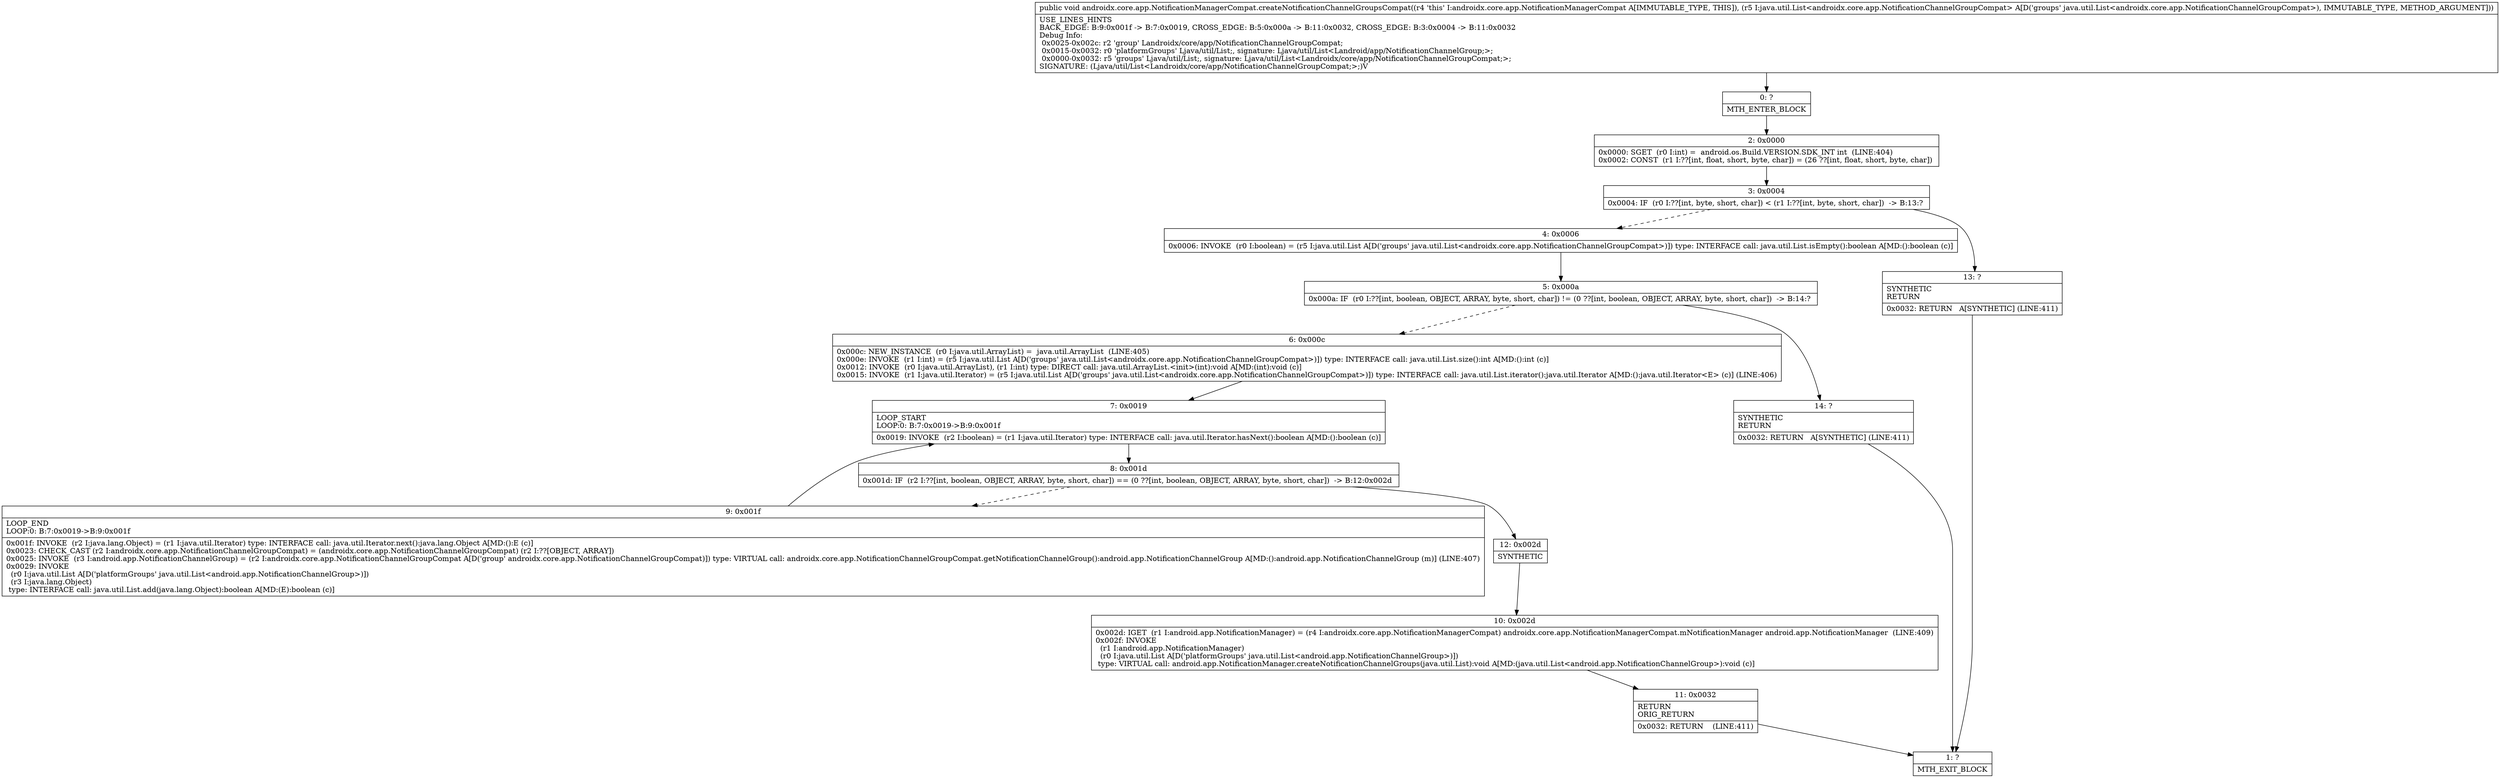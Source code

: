 digraph "CFG forandroidx.core.app.NotificationManagerCompat.createNotificationChannelGroupsCompat(Ljava\/util\/List;)V" {
Node_0 [shape=record,label="{0\:\ ?|MTH_ENTER_BLOCK\l}"];
Node_2 [shape=record,label="{2\:\ 0x0000|0x0000: SGET  (r0 I:int) =  android.os.Build.VERSION.SDK_INT int  (LINE:404)\l0x0002: CONST  (r1 I:??[int, float, short, byte, char]) = (26 ??[int, float, short, byte, char]) \l}"];
Node_3 [shape=record,label="{3\:\ 0x0004|0x0004: IF  (r0 I:??[int, byte, short, char]) \< (r1 I:??[int, byte, short, char])  \-\> B:13:? \l}"];
Node_4 [shape=record,label="{4\:\ 0x0006|0x0006: INVOKE  (r0 I:boolean) = (r5 I:java.util.List A[D('groups' java.util.List\<androidx.core.app.NotificationChannelGroupCompat\>)]) type: INTERFACE call: java.util.List.isEmpty():boolean A[MD:():boolean (c)]\l}"];
Node_5 [shape=record,label="{5\:\ 0x000a|0x000a: IF  (r0 I:??[int, boolean, OBJECT, ARRAY, byte, short, char]) != (0 ??[int, boolean, OBJECT, ARRAY, byte, short, char])  \-\> B:14:? \l}"];
Node_6 [shape=record,label="{6\:\ 0x000c|0x000c: NEW_INSTANCE  (r0 I:java.util.ArrayList) =  java.util.ArrayList  (LINE:405)\l0x000e: INVOKE  (r1 I:int) = (r5 I:java.util.List A[D('groups' java.util.List\<androidx.core.app.NotificationChannelGroupCompat\>)]) type: INTERFACE call: java.util.List.size():int A[MD:():int (c)]\l0x0012: INVOKE  (r0 I:java.util.ArrayList), (r1 I:int) type: DIRECT call: java.util.ArrayList.\<init\>(int):void A[MD:(int):void (c)]\l0x0015: INVOKE  (r1 I:java.util.Iterator) = (r5 I:java.util.List A[D('groups' java.util.List\<androidx.core.app.NotificationChannelGroupCompat\>)]) type: INTERFACE call: java.util.List.iterator():java.util.Iterator A[MD:():java.util.Iterator\<E\> (c)] (LINE:406)\l}"];
Node_7 [shape=record,label="{7\:\ 0x0019|LOOP_START\lLOOP:0: B:7:0x0019\-\>B:9:0x001f\l|0x0019: INVOKE  (r2 I:boolean) = (r1 I:java.util.Iterator) type: INTERFACE call: java.util.Iterator.hasNext():boolean A[MD:():boolean (c)]\l}"];
Node_8 [shape=record,label="{8\:\ 0x001d|0x001d: IF  (r2 I:??[int, boolean, OBJECT, ARRAY, byte, short, char]) == (0 ??[int, boolean, OBJECT, ARRAY, byte, short, char])  \-\> B:12:0x002d \l}"];
Node_9 [shape=record,label="{9\:\ 0x001f|LOOP_END\lLOOP:0: B:7:0x0019\-\>B:9:0x001f\l|0x001f: INVOKE  (r2 I:java.lang.Object) = (r1 I:java.util.Iterator) type: INTERFACE call: java.util.Iterator.next():java.lang.Object A[MD:():E (c)]\l0x0023: CHECK_CAST (r2 I:androidx.core.app.NotificationChannelGroupCompat) = (androidx.core.app.NotificationChannelGroupCompat) (r2 I:??[OBJECT, ARRAY]) \l0x0025: INVOKE  (r3 I:android.app.NotificationChannelGroup) = (r2 I:androidx.core.app.NotificationChannelGroupCompat A[D('group' androidx.core.app.NotificationChannelGroupCompat)]) type: VIRTUAL call: androidx.core.app.NotificationChannelGroupCompat.getNotificationChannelGroup():android.app.NotificationChannelGroup A[MD:():android.app.NotificationChannelGroup (m)] (LINE:407)\l0x0029: INVOKE  \l  (r0 I:java.util.List A[D('platformGroups' java.util.List\<android.app.NotificationChannelGroup\>)])\l  (r3 I:java.lang.Object)\l type: INTERFACE call: java.util.List.add(java.lang.Object):boolean A[MD:(E):boolean (c)]\l}"];
Node_12 [shape=record,label="{12\:\ 0x002d|SYNTHETIC\l}"];
Node_10 [shape=record,label="{10\:\ 0x002d|0x002d: IGET  (r1 I:android.app.NotificationManager) = (r4 I:androidx.core.app.NotificationManagerCompat) androidx.core.app.NotificationManagerCompat.mNotificationManager android.app.NotificationManager  (LINE:409)\l0x002f: INVOKE  \l  (r1 I:android.app.NotificationManager)\l  (r0 I:java.util.List A[D('platformGroups' java.util.List\<android.app.NotificationChannelGroup\>)])\l type: VIRTUAL call: android.app.NotificationManager.createNotificationChannelGroups(java.util.List):void A[MD:(java.util.List\<android.app.NotificationChannelGroup\>):void (c)]\l}"];
Node_11 [shape=record,label="{11\:\ 0x0032|RETURN\lORIG_RETURN\l|0x0032: RETURN    (LINE:411)\l}"];
Node_1 [shape=record,label="{1\:\ ?|MTH_EXIT_BLOCK\l}"];
Node_14 [shape=record,label="{14\:\ ?|SYNTHETIC\lRETURN\l|0x0032: RETURN   A[SYNTHETIC] (LINE:411)\l}"];
Node_13 [shape=record,label="{13\:\ ?|SYNTHETIC\lRETURN\l|0x0032: RETURN   A[SYNTHETIC] (LINE:411)\l}"];
MethodNode[shape=record,label="{public void androidx.core.app.NotificationManagerCompat.createNotificationChannelGroupsCompat((r4 'this' I:androidx.core.app.NotificationManagerCompat A[IMMUTABLE_TYPE, THIS]), (r5 I:java.util.List\<androidx.core.app.NotificationChannelGroupCompat\> A[D('groups' java.util.List\<androidx.core.app.NotificationChannelGroupCompat\>), IMMUTABLE_TYPE, METHOD_ARGUMENT]))  | USE_LINES_HINTS\lBACK_EDGE: B:9:0x001f \-\> B:7:0x0019, CROSS_EDGE: B:5:0x000a \-\> B:11:0x0032, CROSS_EDGE: B:3:0x0004 \-\> B:11:0x0032\lDebug Info:\l  0x0025\-0x002c: r2 'group' Landroidx\/core\/app\/NotificationChannelGroupCompat;\l  0x0015\-0x0032: r0 'platformGroups' Ljava\/util\/List;, signature: Ljava\/util\/List\<Landroid\/app\/NotificationChannelGroup;\>;\l  0x0000\-0x0032: r5 'groups' Ljava\/util\/List;, signature: Ljava\/util\/List\<Landroidx\/core\/app\/NotificationChannelGroupCompat;\>;\lSIGNATURE: (Ljava\/util\/List\<Landroidx\/core\/app\/NotificationChannelGroupCompat;\>;)V\l}"];
MethodNode -> Node_0;Node_0 -> Node_2;
Node_2 -> Node_3;
Node_3 -> Node_4[style=dashed];
Node_3 -> Node_13;
Node_4 -> Node_5;
Node_5 -> Node_6[style=dashed];
Node_5 -> Node_14;
Node_6 -> Node_7;
Node_7 -> Node_8;
Node_8 -> Node_9[style=dashed];
Node_8 -> Node_12;
Node_9 -> Node_7;
Node_12 -> Node_10;
Node_10 -> Node_11;
Node_11 -> Node_1;
Node_14 -> Node_1;
Node_13 -> Node_1;
}

